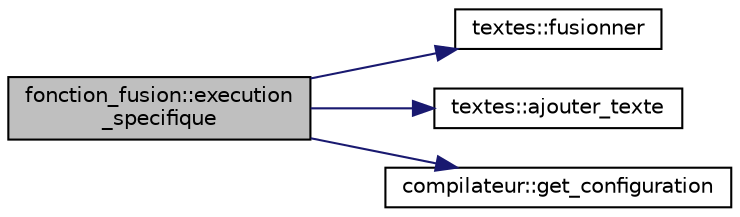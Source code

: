 digraph "fonction_fusion::execution_specifique"
{
  edge [fontname="Helvetica",fontsize="10",labelfontname="Helvetica",labelfontsize="10"];
  node [fontname="Helvetica",fontsize="10",shape=record];
  rankdir="LR";
  Node72 [label="fonction_fusion::execution\l_specifique",height=0.2,width=0.4,color="black", fillcolor="grey75", style="filled", fontcolor="black"];
  Node72 -> Node73 [color="midnightblue",fontsize="10",style="solid",fontname="Helvetica"];
  Node73 [label="textes::fusionner",height=0.2,width=0.4,color="black", fillcolor="white", style="filled",URL="$classtextes.html#af21618e9cf438e2933fd0865fca395b3",tooltip="Fusion des textes, des lignes, des mots et/ou des caractères. "];
  Node72 -> Node74 [color="midnightblue",fontsize="10",style="solid",fontname="Helvetica"];
  Node74 [label="textes::ajouter_texte",height=0.2,width=0.4,color="black", fillcolor="white", style="filled",URL="$classtextes.html#a43f525d434beb88abf038c54fe656d91",tooltip="Ajoute un texte donné. "];
  Node72 -> Node75 [color="midnightblue",fontsize="10",style="solid",fontname="Helvetica"];
  Node75 [label="compilateur::get_configuration",height=0.2,width=0.4,color="black", fillcolor="white", style="filled",URL="$classcompilateur.html#a1b90b920c98f81b88171bda33967ffac",tooltip="Accesseur de la configuration courante. "];
}
